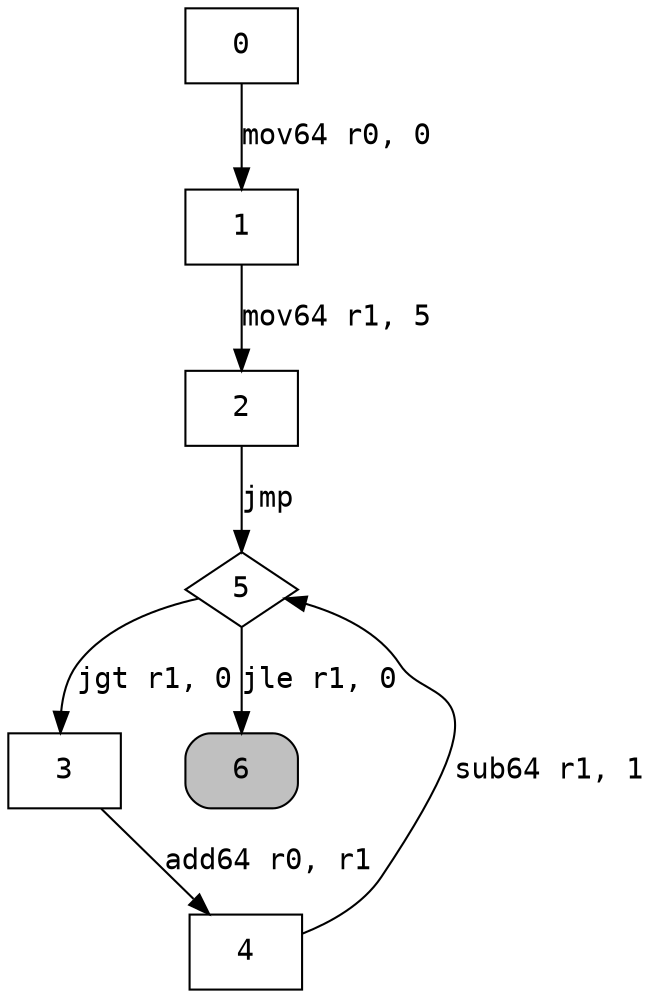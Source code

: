digraph cfg { 
node [fontname="monospace"];
node [shape=box];
edge [fontname="monospace"];
  0 -> 1 [label="mov64 r0, 0"];
  1 -> 2 [label="mov64 r1, 5"];
  2 -> 5 [label="jmp"];
  3 -> 4 [label="add64 r0, r1"];
  4 -> 5 [label="sub64 r1, 1"];
  5 -> 3 [label="jgt r1, 0"];
  5 -> 6 [label="jle r1, 0"];
5 [shape=diamond];
6 [style="rounded,filled",fillcolor=grey];
}